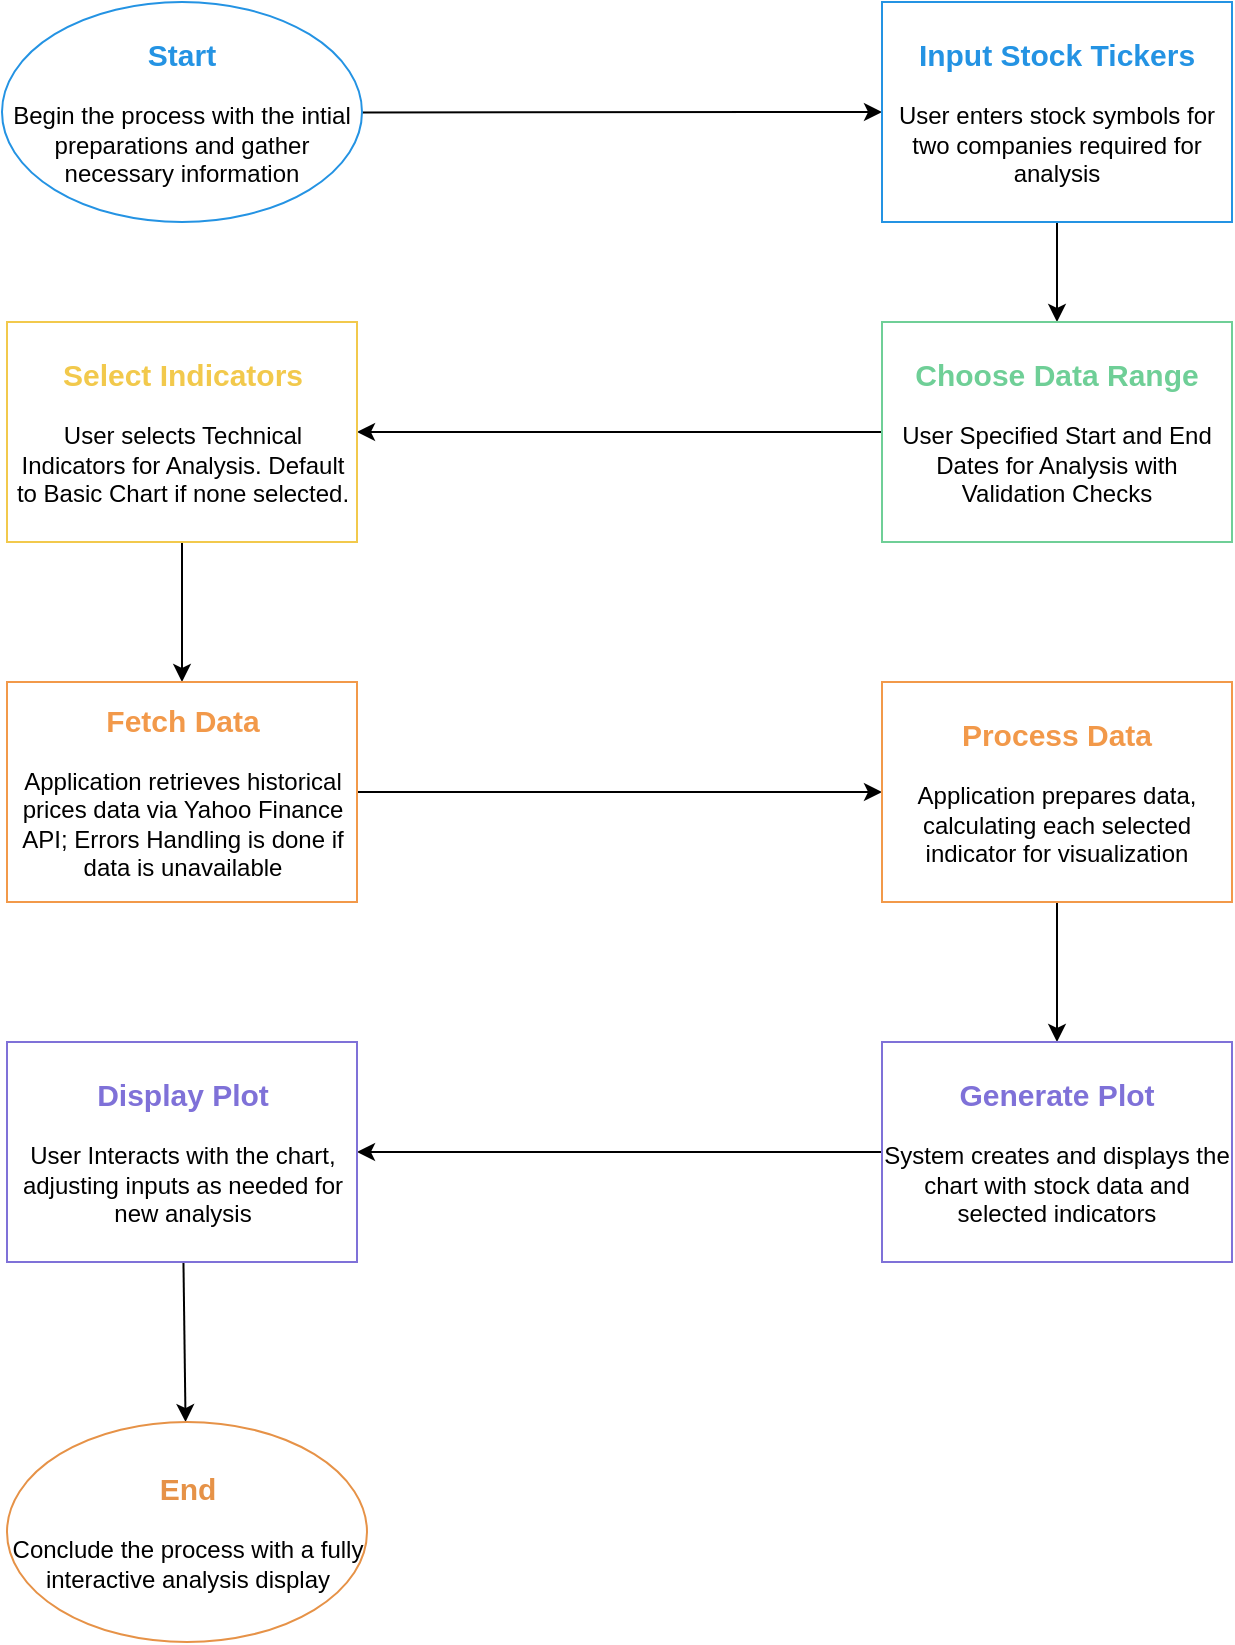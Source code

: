 <mxfile>
    <diagram id="LYDlJipPYYyIkmA4n6NO" name="Page-1">
        <mxGraphModel dx="1006" dy="779" grid="1" gridSize="10" guides="1" tooltips="1" connect="1" arrows="1" fold="1" page="1" pageScale="1" pageWidth="850" pageHeight="1100" math="0" shadow="0">
            <root>
                <mxCell id="0"/>
                <mxCell id="1" parent="0"/>
                <mxCell id="6" value="" style="edgeStyle=none;html=1;fontSize=15;fontColor=#2493e3;" parent="1" source="2" target="5" edge="1">
                    <mxGeometry relative="1" as="geometry"/>
                </mxCell>
                <mxCell id="2" value="&lt;b&gt;&lt;font color=&quot;#2493e3&quot; style=&quot;font-size: 15px;&quot;&gt;Start&lt;/font&gt;&lt;/b&gt;&lt;br&gt;&lt;br&gt;Begin the process with the intial preparations and gather necessary information" style="ellipse;whiteSpace=wrap;html=1;strokeColor=#2493e3;" parent="1" vertex="1">
                    <mxGeometry x="100" y="40" width="180" height="110" as="geometry"/>
                </mxCell>
                <mxCell id="10" style="edgeStyle=none;html=1;entryX=0.5;entryY=0;entryDx=0;entryDy=0;fontSize=15;fontColor=#2493e3;" parent="1" source="5" target="9" edge="1">
                    <mxGeometry relative="1" as="geometry"/>
                </mxCell>
                <mxCell id="5" value="&lt;font style=&quot;font-size: 15px;&quot; color=&quot;#2493e3&quot;&gt;&lt;b&gt;Input Stock Tickers&lt;br&gt;&lt;/b&gt;&lt;/font&gt;&lt;br&gt;User enters stock symbols for two companies required for analysis" style="whiteSpace=wrap;html=1;strokeColor=#2493e3;" parent="1" vertex="1">
                    <mxGeometry x="540" y="40" width="175" height="110" as="geometry"/>
                </mxCell>
                <mxCell id="12" style="edgeStyle=none;html=1;fontSize=15;fontColor=#6fcf97;" parent="1" source="9" target="11" edge="1">
                    <mxGeometry relative="1" as="geometry"/>
                </mxCell>
                <mxCell id="9" value="&lt;font style=&quot;font-size: 15px;&quot;&gt;&lt;b style=&quot;&quot;&gt;&lt;font color=&quot;#6fcf97&quot;&gt;Choose Data Range&lt;/font&gt;&lt;br&gt;&lt;/b&gt;&lt;/font&gt;&lt;br&gt;User Specified Start and End Dates for Analysis with Validation Checks" style="whiteSpace=wrap;html=1;strokeColor=#6fcf97;" parent="1" vertex="1">
                    <mxGeometry x="540" y="200" width="175" height="110" as="geometry"/>
                </mxCell>
                <mxCell id="15" style="edgeStyle=none;html=1;fontSize=15;fontColor=#f2c94c;" parent="1" source="11" target="13" edge="1">
                    <mxGeometry relative="1" as="geometry"/>
                </mxCell>
                <mxCell id="11" value="&lt;font style=&quot;font-size: 15px;&quot;&gt;&lt;b style=&quot;&quot;&gt;&lt;font color=&quot;#f2c94c&quot;&gt;Select Indicators&lt;/font&gt;&lt;br&gt;&lt;/b&gt;&lt;/font&gt;&lt;br&gt;User selects Technical Indicators for Analysis. Default to Basic Chart if none selected." style="whiteSpace=wrap;html=1;strokeColor=#f2c94c;" parent="1" vertex="1">
                    <mxGeometry x="102.5" y="200" width="175" height="110" as="geometry"/>
                </mxCell>
                <mxCell id="16" style="edgeStyle=none;html=1;entryX=0;entryY=0.5;entryDx=0;entryDy=0;fontSize=15;fontColor=#f2c94c;" parent="1" source="13" target="14" edge="1">
                    <mxGeometry relative="1" as="geometry"/>
                </mxCell>
                <mxCell id="13" value="&lt;font color=&quot;#f2994a&quot; style=&quot;font-size: 15px;&quot;&gt;&lt;b style=&quot;&quot;&gt;Fetch Data&lt;br&gt;&lt;/b&gt;&lt;/font&gt;&lt;br&gt;Application retrieves historical prices data via Yahoo Finance API; Errors Handling is done if data is unavailable" style="whiteSpace=wrap;html=1;strokeColor=#f2994a;" parent="1" vertex="1">
                    <mxGeometry x="102.5" y="380" width="175" height="110" as="geometry"/>
                </mxCell>
                <mxCell id="19" style="edgeStyle=none;html=1;entryX=0.5;entryY=0;entryDx=0;entryDy=0;fontSize=15;fontColor=#f2994a;" parent="1" source="14" target="17" edge="1">
                    <mxGeometry relative="1" as="geometry"/>
                </mxCell>
                <mxCell id="14" value="&lt;font color=&quot;#f2994a&quot;&gt;&lt;span style=&quot;font-size: 15px;&quot;&gt;&lt;b&gt;Process Data&lt;br&gt;&lt;/b&gt;&lt;/span&gt;&lt;/font&gt;&lt;br&gt;Application prepares data, calculating each selected indicator for visualization" style="whiteSpace=wrap;html=1;strokeColor=#f2994a;" parent="1" vertex="1">
                    <mxGeometry x="540" y="380" width="175" height="110" as="geometry"/>
                </mxCell>
                <mxCell id="20" style="edgeStyle=none;html=1;fontSize=15;fontColor=#f2994a;" parent="1" source="17" target="18" edge="1">
                    <mxGeometry relative="1" as="geometry"/>
                </mxCell>
                <mxCell id="17" value="&lt;font color=&quot;#7f71d8&quot;&gt;&lt;span style=&quot;font-size: 15px;&quot;&gt;&lt;b&gt;Generate Plot&lt;br&gt;&lt;/b&gt;&lt;/span&gt;&lt;/font&gt;&lt;br&gt;System creates and displays the chart with stock data and selected indicators" style="whiteSpace=wrap;html=1;strokeColor=#7f71d8;" parent="1" vertex="1">
                    <mxGeometry x="540" y="560" width="175" height="110" as="geometry"/>
                </mxCell>
                <mxCell id="23" style="edgeStyle=none;html=1;fontSize=15;fontColor=#e69247;" parent="1" source="18" target="22" edge="1">
                    <mxGeometry relative="1" as="geometry"/>
                </mxCell>
                <mxCell id="18" value="&lt;span style=&quot;font-size: 15px;&quot;&gt;&lt;b style=&quot;&quot;&gt;&lt;font color=&quot;#7f71d8&quot;&gt;Display Plot&lt;br&gt;&lt;/font&gt;&lt;/b&gt;&lt;/span&gt;&lt;br&gt;User Interacts with the chart, adjusting inputs as needed for new analysis" style="whiteSpace=wrap;html=1;strokeColor=#7f71d8;" parent="1" vertex="1">
                    <mxGeometry x="102.5" y="560" width="175" height="110" as="geometry"/>
                </mxCell>
                <mxCell id="22" value="&lt;b&gt;&lt;font color=&quot;#e69247&quot; style=&quot;font-size: 15px;&quot;&gt;End&lt;/font&gt;&lt;/b&gt;&lt;br&gt;&lt;br&gt;Conclude the process with a fully interactive analysis display" style="ellipse;whiteSpace=wrap;html=1;strokeColor=#e69247;" parent="1" vertex="1">
                    <mxGeometry x="102.5" y="750" width="180" height="110" as="geometry"/>
                </mxCell>
            </root>
        </mxGraphModel>
    </diagram>
</mxfile>